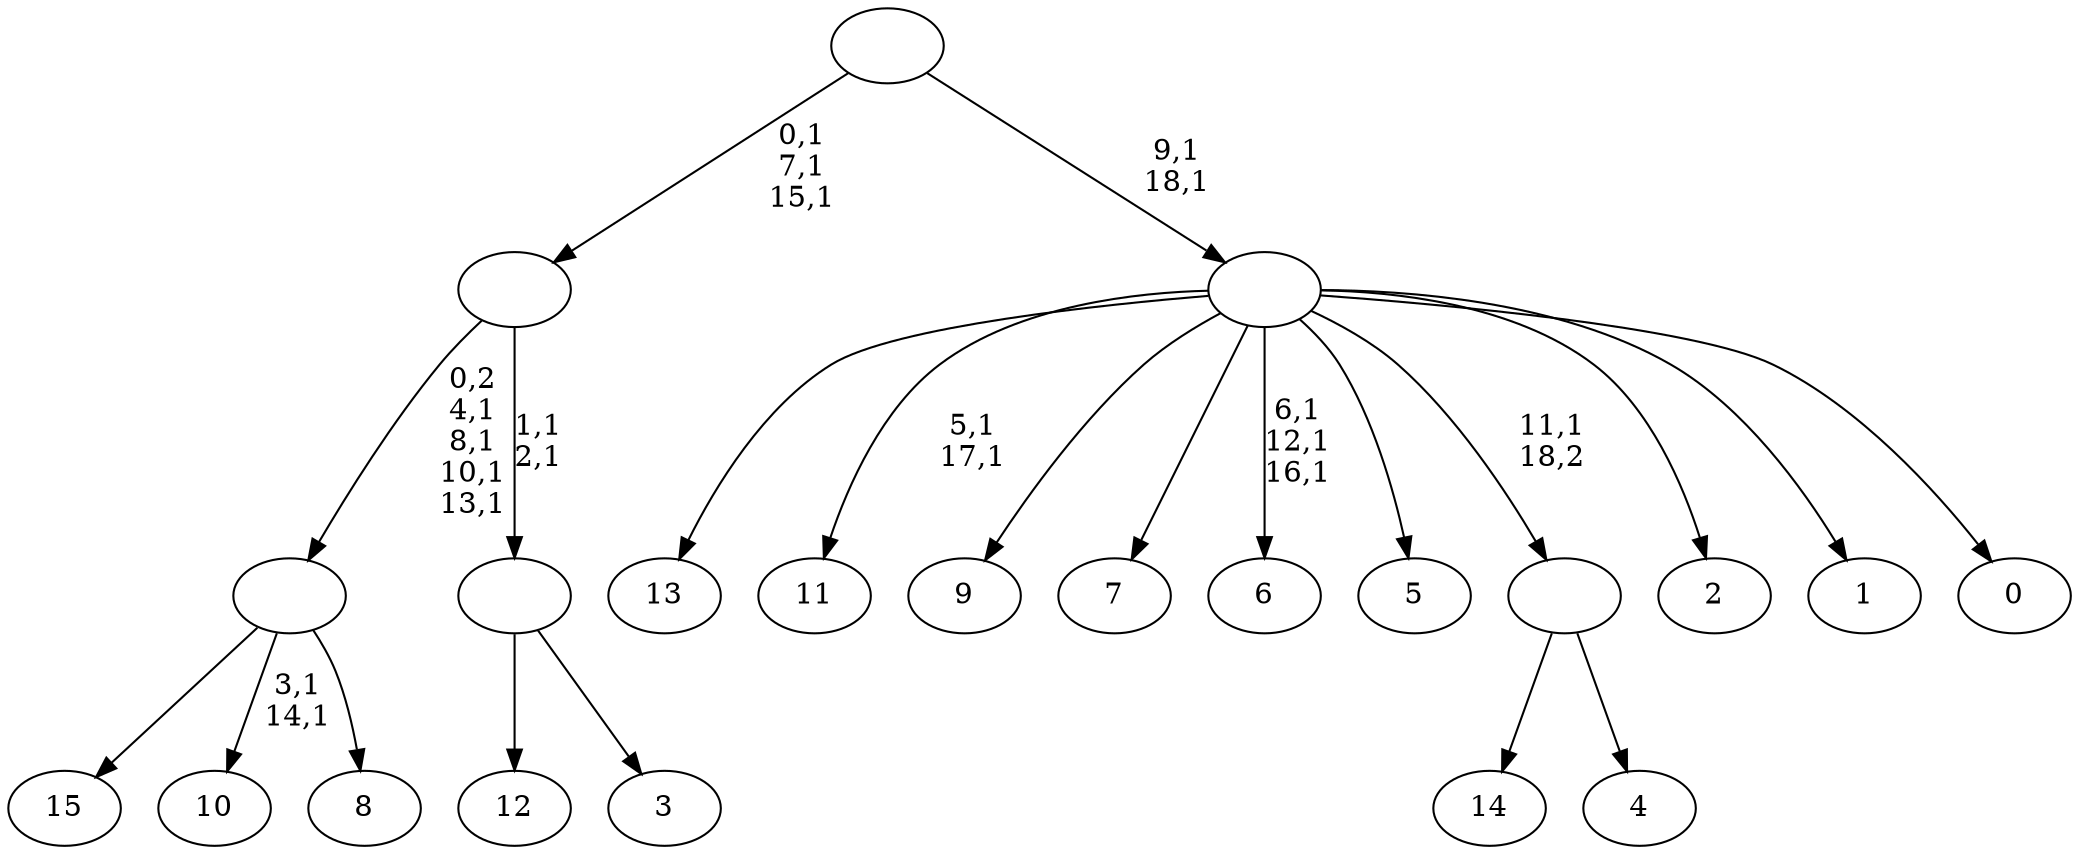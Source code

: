 digraph T {
	35 [label="15"]
	34 [label="14"]
	33 [label="13"]
	32 [label="12"]
	31 [label="11"]
	28 [label="10"]
	25 [label="9"]
	24 [label="8"]
	23 [label=""]
	19 [label="7"]
	18 [label="6"]
	14 [label="5"]
	13 [label="4"]
	12 [label=""]
	11 [label="3"]
	10 [label=""]
	8 [label=""]
	5 [label="2"]
	4 [label="1"]
	3 [label="0"]
	2 [label=""]
	0 [label=""]
	23 -> 28 [label="3,1\n14,1"]
	23 -> 35 [label=""]
	23 -> 24 [label=""]
	12 -> 34 [label=""]
	12 -> 13 [label=""]
	10 -> 32 [label=""]
	10 -> 11 [label=""]
	8 -> 10 [label="1,1\n2,1"]
	8 -> 23 [label="0,2\n4,1\n8,1\n10,1\n13,1"]
	2 -> 18 [label="6,1\n12,1\n16,1"]
	2 -> 31 [label="5,1\n17,1"]
	2 -> 33 [label=""]
	2 -> 25 [label=""]
	2 -> 19 [label=""]
	2 -> 14 [label=""]
	2 -> 12 [label="11,1\n18,2"]
	2 -> 5 [label=""]
	2 -> 4 [label=""]
	2 -> 3 [label=""]
	0 -> 2 [label="9,1\n18,1"]
	0 -> 8 [label="0,1\n7,1\n15,1"]
}
